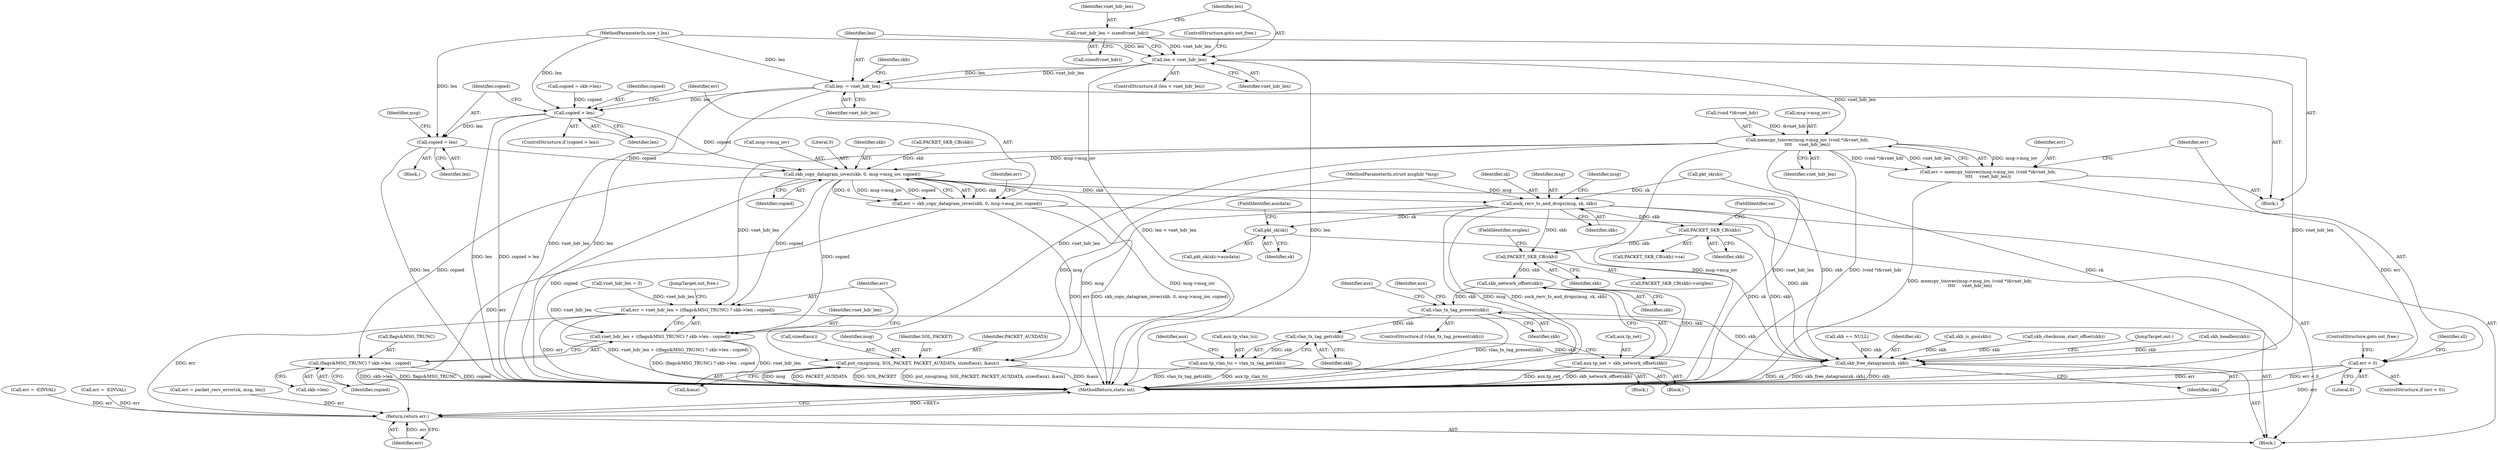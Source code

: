 digraph "0_linux_13fcb7bd322164c67926ffe272846d4860196dc6@API" {
"1000197" [label="(Call,vnet_hdr_len = sizeof(vnet_hdr))"];
"1000202" [label="(Call,len < vnet_hdr_len)"];
"1000206" [label="(Call,len -= vnet_hdr_len)"];
"1000362" [label="(Call,copied > len)"];
"1000366" [label="(Call,copied = len)"];
"1000376" [label="(Call,skb_copy_datagram_iovec(skb, 0, msg->msg_iov, copied))"];
"1000374" [label="(Call,err = skb_copy_datagram_iovec(skb, 0, msg->msg_iov, copied))"];
"1000507" [label="(Return,return err;)"];
"1000386" [label="(Call,sock_recv_ts_and_drops(msg, sk, skb))"];
"1000400" [label="(Call,PACKET_SKB_CB(skb))"];
"1000434" [label="(Call,PACKET_SKB_CB(skb))"];
"1000453" [label="(Call,skb_network_offset(skb))"];
"1000449" [label="(Call,aux.tp_net = skb_network_offset(skb))"];
"1000456" [label="(Call,vlan_tx_tag_present(skb))"];
"1000463" [label="(Call,vlan_tx_tag_get(skb))"];
"1000459" [label="(Call,aux.tp_vlan_tci = vlan_tx_tag_get(skb))"];
"1000503" [label="(Call,skb_free_datagram(sk, skb))"];
"1000408" [label="(Call,pkt_sk(sk))"];
"1000482" [label="(Call,put_cmsg(msg, SOL_PACKET, PACKET_AUXDATA, sizeof(aux), &aux))"];
"1000490" [label="(Call,err = vnet_hdr_len + ((flags&MSG_TRUNC) ? skb->len : copied))"];
"1000492" [label="(Call,vnet_hdr_len + ((flags&MSG_TRUNC) ? skb->len : copied))"];
"1000494" [label="(Call,(flags&MSG_TRUNC) ? skb->len : copied)"];
"1000320" [label="(Call,memcpy_toiovec(msg->msg_iov, (void *)&vnet_hdr,\n\t\t\t\t     vnet_hdr_len))"];
"1000318" [label="(Call,err = memcpy_toiovec(msg->msg_iov, (void *)&vnet_hdr,\n\t\t\t\t     vnet_hdr_len))"];
"1000330" [label="(Call,err < 0)"];
"1000328" [label="(Identifier,vnet_hdr_len)"];
"1000436" [label="(FieldIdentifier,origlen)"];
"1000486" [label="(Call,sizeof(aux))"];
"1000331" [label="(Identifier,err)"];
"1000453" [label="(Call,skb_network_offset(skb))"];
"1000402" [label="(FieldIdentifier,sa)"];
"1000329" [label="(ControlStructure,if (err < 0))"];
"1000384" [label="(Identifier,err)"];
"1000208" [label="(Identifier,vnet_hdr_len)"];
"1000494" [label="(Call,(flags&MSG_TRUNC) ? skb->len : copied)"];
"1000490" [label="(Call,err = vnet_hdr_len + ((flags&MSG_TRUNC) ? skb->len : copied))"];
"1000162" [label="(Call,err = packet_recv_error(sk, msg, len))"];
"1000375" [label="(Identifier,err)"];
"1000434" [label="(Call,PACKET_SKB_CB(skb))"];
"1000197" [label="(Call,vnet_hdr_len = sizeof(vnet_hdr))"];
"1000180" [label="(Call,skb == NULL)"];
"1000111" [label="(MethodParameterIn,struct msghdr *msg)"];
"1000407" [label="(Call,pkt_sk(sk)->auxdata)"];
"1000435" [label="(Identifier,skb)"];
"1000504" [label="(Identifier,sk)"];
"1000356" [label="(Call,copied = skb->len)"];
"1000366" [label="(Call,copied = len)"];
"1000201" [label="(ControlStructure,if (len < vnet_hdr_len))"];
"1000460" [label="(Call,aux.tp_vlan_tci)"];
"1000210" [label="(Call,skb_is_gso(skb))"];
"1000401" [label="(Identifier,skb)"];
"1000204" [label="(Identifier,vnet_hdr_len)"];
"1000114" [label="(Block,)"];
"1000371" [label="(Identifier,msg)"];
"1000186" [label="(Call,pkt_sk(sk))"];
"1000458" [label="(Block,)"];
"1000318" [label="(Call,err = memcpy_toiovec(msg->msg_iov, (void *)&vnet_hdr,\n\t\t\t\t     vnet_hdr_len))"];
"1000386" [label="(Call,sock_recv_ts_and_drops(msg, sk, skb))"];
"1000193" [label="(Call,err = -EINVAL)"];
"1000501" [label="(Identifier,copied)"];
"1000456" [label="(Call,vlan_tx_tag_present(skb))"];
"1000449" [label="(Call,aux.tp_net = skb_network_offset(skb))"];
"1000408" [label="(Call,pkt_sk(sk))"];
"1000455" [label="(ControlStructure,if (vlan_tx_tag_present(skb)))"];
"1000309" [label="(Call,skb_checksum_start_offset(skb))"];
"1000361" [label="(ControlStructure,if (copied > len))"];
"1000459" [label="(Call,aux.tp_vlan_tci = vlan_tx_tag_get(skb))"];
"1000467" [label="(Identifier,aux)"];
"1000199" [label="(Call,sizeof(vnet_hdr))"];
"1000410" [label="(FieldIdentifier,auxdata)"];
"1000450" [label="(Call,aux.tp_net)"];
"1000463" [label="(Call,vlan_tx_tag_get(skb))"];
"1000483" [label="(Identifier,msg)"];
"1000484" [label="(Identifier,SOL_PACKET)"];
"1000461" [label="(Identifier,aux)"];
"1000129" [label="(Call,err = -EINVAL)"];
"1000376" [label="(Call,skb_copy_datagram_iovec(skb, 0, msg->msg_iov, copied))"];
"1000112" [label="(MethodParameterIn,size_t len)"];
"1000387" [label="(Identifier,msg)"];
"1000126" [label="(Call,vnet_hdr_len = 0)"];
"1000508" [label="(Identifier,err)"];
"1000321" [label="(Call,msg->msg_iov)"];
"1000324" [label="(Call,(void *)&vnet_hdr)"];
"1000502" [label="(JumpTarget,out_free:)"];
"1000457" [label="(Identifier,skb)"];
"1000211" [label="(Identifier,skb)"];
"1000189" [label="(Block,)"];
"1000389" [label="(Identifier,skb)"];
"1000392" [label="(Identifier,msg)"];
"1000485" [label="(Identifier,PACKET_AUXDATA)"];
"1000379" [label="(Call,msg->msg_iov)"];
"1000498" [label="(Call,skb->len)"];
"1000335" [label="(Identifier,sll)"];
"1000202" [label="(Call,len < vnet_hdr_len)"];
"1000203" [label="(Identifier,len)"];
"1000388" [label="(Identifier,sk)"];
"1000409" [label="(Identifier,sk)"];
"1000333" [label="(ControlStructure,goto out_free;)"];
"1000198" [label="(Identifier,vnet_hdr_len)"];
"1000399" [label="(Call,PACKET_SKB_CB(skb)->sa)"];
"1000474" [label="(Identifier,aux)"];
"1000374" [label="(Call,err = skb_copy_datagram_iovec(skb, 0, msg->msg_iov, copied))"];
"1000482" [label="(Call,put_cmsg(msg, SOL_PACKET, PACKET_AUXDATA, sizeof(aux), &aux))"];
"1000365" [label="(Block,)"];
"1000319" [label="(Identifier,err)"];
"1000378" [label="(Literal,0)"];
"1000433" [label="(Call,PACKET_SKB_CB(skb)->origlen)"];
"1000332" [label="(Literal,0)"];
"1000382" [label="(Identifier,copied)"];
"1000400" [label="(Call,PACKET_SKB_CB(skb))"];
"1000506" [label="(JumpTarget,out:)"];
"1000464" [label="(Identifier,skb)"];
"1000492" [label="(Call,vnet_hdr_len + ((flags&MSG_TRUNC) ? skb->len : copied))"];
"1000505" [label="(Identifier,skb)"];
"1000330" [label="(Call,err < 0)"];
"1000495" [label="(Call,flags&MSG_TRUNC)"];
"1000411" [label="(Block,)"];
"1000206" [label="(Call,len -= vnet_hdr_len)"];
"1000491" [label="(Identifier,err)"];
"1000454" [label="(Identifier,skb)"];
"1000493" [label="(Identifier,vnet_hdr_len)"];
"1000205" [label="(ControlStructure,goto out_free;)"];
"1000377" [label="(Identifier,skb)"];
"1000367" [label="(Identifier,copied)"];
"1000509" [label="(MethodReturn,static int)"];
"1000488" [label="(Call,&aux)"];
"1000207" [label="(Identifier,len)"];
"1000368" [label="(Identifier,len)"];
"1000364" [label="(Identifier,len)"];
"1000320" [label="(Call,memcpy_toiovec(msg->msg_iov, (void *)&vnet_hdr,\n\t\t\t\t     vnet_hdr_len))"];
"1000507" [label="(Return,return err;)"];
"1000362" [label="(Call,copied > len)"];
"1000339" [label="(Call,PACKET_SKB_CB(skb))"];
"1000503" [label="(Call,skb_free_datagram(sk, skb))"];
"1000363" [label="(Identifier,copied)"];
"1000222" [label="(Call,skb_headlen(skb))"];
"1000197" -> "1000189"  [label="AST: "];
"1000197" -> "1000199"  [label="CFG: "];
"1000198" -> "1000197"  [label="AST: "];
"1000199" -> "1000197"  [label="AST: "];
"1000203" -> "1000197"  [label="CFG: "];
"1000197" -> "1000202"  [label="DDG: vnet_hdr_len"];
"1000202" -> "1000201"  [label="AST: "];
"1000202" -> "1000204"  [label="CFG: "];
"1000203" -> "1000202"  [label="AST: "];
"1000204" -> "1000202"  [label="AST: "];
"1000205" -> "1000202"  [label="CFG: "];
"1000207" -> "1000202"  [label="CFG: "];
"1000202" -> "1000509"  [label="DDG: len"];
"1000202" -> "1000509"  [label="DDG: vnet_hdr_len"];
"1000202" -> "1000509"  [label="DDG: len < vnet_hdr_len"];
"1000112" -> "1000202"  [label="DDG: len"];
"1000202" -> "1000206"  [label="DDG: vnet_hdr_len"];
"1000202" -> "1000206"  [label="DDG: len"];
"1000202" -> "1000320"  [label="DDG: vnet_hdr_len"];
"1000206" -> "1000189"  [label="AST: "];
"1000206" -> "1000208"  [label="CFG: "];
"1000207" -> "1000206"  [label="AST: "];
"1000208" -> "1000206"  [label="AST: "];
"1000211" -> "1000206"  [label="CFG: "];
"1000206" -> "1000509"  [label="DDG: vnet_hdr_len"];
"1000206" -> "1000509"  [label="DDG: len"];
"1000112" -> "1000206"  [label="DDG: len"];
"1000206" -> "1000362"  [label="DDG: len"];
"1000362" -> "1000361"  [label="AST: "];
"1000362" -> "1000364"  [label="CFG: "];
"1000363" -> "1000362"  [label="AST: "];
"1000364" -> "1000362"  [label="AST: "];
"1000367" -> "1000362"  [label="CFG: "];
"1000375" -> "1000362"  [label="CFG: "];
"1000362" -> "1000509"  [label="DDG: len"];
"1000362" -> "1000509"  [label="DDG: copied > len"];
"1000356" -> "1000362"  [label="DDG: copied"];
"1000112" -> "1000362"  [label="DDG: len"];
"1000362" -> "1000366"  [label="DDG: len"];
"1000362" -> "1000376"  [label="DDG: copied"];
"1000366" -> "1000365"  [label="AST: "];
"1000366" -> "1000368"  [label="CFG: "];
"1000367" -> "1000366"  [label="AST: "];
"1000368" -> "1000366"  [label="AST: "];
"1000371" -> "1000366"  [label="CFG: "];
"1000366" -> "1000509"  [label="DDG: len"];
"1000112" -> "1000366"  [label="DDG: len"];
"1000366" -> "1000376"  [label="DDG: copied"];
"1000376" -> "1000374"  [label="AST: "];
"1000376" -> "1000382"  [label="CFG: "];
"1000377" -> "1000376"  [label="AST: "];
"1000378" -> "1000376"  [label="AST: "];
"1000379" -> "1000376"  [label="AST: "];
"1000382" -> "1000376"  [label="AST: "];
"1000374" -> "1000376"  [label="CFG: "];
"1000376" -> "1000509"  [label="DDG: msg->msg_iov"];
"1000376" -> "1000509"  [label="DDG: copied"];
"1000376" -> "1000374"  [label="DDG: skb"];
"1000376" -> "1000374"  [label="DDG: 0"];
"1000376" -> "1000374"  [label="DDG: msg->msg_iov"];
"1000376" -> "1000374"  [label="DDG: copied"];
"1000339" -> "1000376"  [label="DDG: skb"];
"1000320" -> "1000376"  [label="DDG: msg->msg_iov"];
"1000376" -> "1000386"  [label="DDG: skb"];
"1000376" -> "1000490"  [label="DDG: copied"];
"1000376" -> "1000492"  [label="DDG: copied"];
"1000376" -> "1000494"  [label="DDG: copied"];
"1000376" -> "1000503"  [label="DDG: skb"];
"1000374" -> "1000114"  [label="AST: "];
"1000375" -> "1000374"  [label="AST: "];
"1000384" -> "1000374"  [label="CFG: "];
"1000374" -> "1000509"  [label="DDG: skb_copy_datagram_iovec(skb, 0, msg->msg_iov, copied)"];
"1000374" -> "1000509"  [label="DDG: err"];
"1000374" -> "1000507"  [label="DDG: err"];
"1000507" -> "1000114"  [label="AST: "];
"1000507" -> "1000508"  [label="CFG: "];
"1000508" -> "1000507"  [label="AST: "];
"1000509" -> "1000507"  [label="CFG: "];
"1000507" -> "1000509"  [label="DDG: <RET>"];
"1000508" -> "1000507"  [label="DDG: err"];
"1000129" -> "1000507"  [label="DDG: err"];
"1000330" -> "1000507"  [label="DDG: err"];
"1000490" -> "1000507"  [label="DDG: err"];
"1000162" -> "1000507"  [label="DDG: err"];
"1000193" -> "1000507"  [label="DDG: err"];
"1000386" -> "1000114"  [label="AST: "];
"1000386" -> "1000389"  [label="CFG: "];
"1000387" -> "1000386"  [label="AST: "];
"1000388" -> "1000386"  [label="AST: "];
"1000389" -> "1000386"  [label="AST: "];
"1000392" -> "1000386"  [label="CFG: "];
"1000386" -> "1000509"  [label="DDG: msg"];
"1000386" -> "1000509"  [label="DDG: sock_recv_ts_and_drops(msg, sk, skb)"];
"1000111" -> "1000386"  [label="DDG: msg"];
"1000186" -> "1000386"  [label="DDG: sk"];
"1000386" -> "1000400"  [label="DDG: skb"];
"1000386" -> "1000408"  [label="DDG: sk"];
"1000386" -> "1000434"  [label="DDG: skb"];
"1000386" -> "1000482"  [label="DDG: msg"];
"1000386" -> "1000503"  [label="DDG: skb"];
"1000400" -> "1000399"  [label="AST: "];
"1000400" -> "1000401"  [label="CFG: "];
"1000401" -> "1000400"  [label="AST: "];
"1000402" -> "1000400"  [label="CFG: "];
"1000400" -> "1000434"  [label="DDG: skb"];
"1000400" -> "1000503"  [label="DDG: skb"];
"1000434" -> "1000433"  [label="AST: "];
"1000434" -> "1000435"  [label="CFG: "];
"1000435" -> "1000434"  [label="AST: "];
"1000436" -> "1000434"  [label="CFG: "];
"1000434" -> "1000453"  [label="DDG: skb"];
"1000453" -> "1000449"  [label="AST: "];
"1000453" -> "1000454"  [label="CFG: "];
"1000454" -> "1000453"  [label="AST: "];
"1000449" -> "1000453"  [label="CFG: "];
"1000453" -> "1000449"  [label="DDG: skb"];
"1000453" -> "1000456"  [label="DDG: skb"];
"1000449" -> "1000411"  [label="AST: "];
"1000450" -> "1000449"  [label="AST: "];
"1000457" -> "1000449"  [label="CFG: "];
"1000449" -> "1000509"  [label="DDG: aux.tp_net"];
"1000449" -> "1000509"  [label="DDG: skb_network_offset(skb)"];
"1000456" -> "1000455"  [label="AST: "];
"1000456" -> "1000457"  [label="CFG: "];
"1000457" -> "1000456"  [label="AST: "];
"1000461" -> "1000456"  [label="CFG: "];
"1000474" -> "1000456"  [label="CFG: "];
"1000456" -> "1000509"  [label="DDG: vlan_tx_tag_present(skb)"];
"1000456" -> "1000463"  [label="DDG: skb"];
"1000456" -> "1000503"  [label="DDG: skb"];
"1000463" -> "1000459"  [label="AST: "];
"1000463" -> "1000464"  [label="CFG: "];
"1000464" -> "1000463"  [label="AST: "];
"1000459" -> "1000463"  [label="CFG: "];
"1000463" -> "1000459"  [label="DDG: skb"];
"1000463" -> "1000503"  [label="DDG: skb"];
"1000459" -> "1000458"  [label="AST: "];
"1000460" -> "1000459"  [label="AST: "];
"1000467" -> "1000459"  [label="CFG: "];
"1000459" -> "1000509"  [label="DDG: aux.tp_vlan_tci"];
"1000459" -> "1000509"  [label="DDG: vlan_tx_tag_get(skb)"];
"1000503" -> "1000114"  [label="AST: "];
"1000503" -> "1000505"  [label="CFG: "];
"1000504" -> "1000503"  [label="AST: "];
"1000505" -> "1000503"  [label="AST: "];
"1000506" -> "1000503"  [label="CFG: "];
"1000503" -> "1000509"  [label="DDG: skb_free_datagram(sk, skb)"];
"1000503" -> "1000509"  [label="DDG: skb"];
"1000503" -> "1000509"  [label="DDG: sk"];
"1000186" -> "1000503"  [label="DDG: sk"];
"1000408" -> "1000503"  [label="DDG: sk"];
"1000309" -> "1000503"  [label="DDG: skb"];
"1000222" -> "1000503"  [label="DDG: skb"];
"1000180" -> "1000503"  [label="DDG: skb"];
"1000210" -> "1000503"  [label="DDG: skb"];
"1000408" -> "1000407"  [label="AST: "];
"1000408" -> "1000409"  [label="CFG: "];
"1000409" -> "1000408"  [label="AST: "];
"1000410" -> "1000408"  [label="CFG: "];
"1000482" -> "1000411"  [label="AST: "];
"1000482" -> "1000488"  [label="CFG: "];
"1000483" -> "1000482"  [label="AST: "];
"1000484" -> "1000482"  [label="AST: "];
"1000485" -> "1000482"  [label="AST: "];
"1000486" -> "1000482"  [label="AST: "];
"1000488" -> "1000482"  [label="AST: "];
"1000491" -> "1000482"  [label="CFG: "];
"1000482" -> "1000509"  [label="DDG: &aux"];
"1000482" -> "1000509"  [label="DDG: msg"];
"1000482" -> "1000509"  [label="DDG: PACKET_AUXDATA"];
"1000482" -> "1000509"  [label="DDG: SOL_PACKET"];
"1000482" -> "1000509"  [label="DDG: put_cmsg(msg, SOL_PACKET, PACKET_AUXDATA, sizeof(aux), &aux)"];
"1000111" -> "1000482"  [label="DDG: msg"];
"1000490" -> "1000114"  [label="AST: "];
"1000490" -> "1000492"  [label="CFG: "];
"1000491" -> "1000490"  [label="AST: "];
"1000492" -> "1000490"  [label="AST: "];
"1000502" -> "1000490"  [label="CFG: "];
"1000490" -> "1000509"  [label="DDG: err"];
"1000490" -> "1000509"  [label="DDG: vnet_hdr_len + ((flags&MSG_TRUNC) ? skb->len : copied)"];
"1000320" -> "1000490"  [label="DDG: vnet_hdr_len"];
"1000126" -> "1000490"  [label="DDG: vnet_hdr_len"];
"1000492" -> "1000494"  [label="CFG: "];
"1000493" -> "1000492"  [label="AST: "];
"1000494" -> "1000492"  [label="AST: "];
"1000492" -> "1000509"  [label="DDG: (flags&MSG_TRUNC) ? skb->len : copied"];
"1000492" -> "1000509"  [label="DDG: vnet_hdr_len"];
"1000320" -> "1000492"  [label="DDG: vnet_hdr_len"];
"1000126" -> "1000492"  [label="DDG: vnet_hdr_len"];
"1000494" -> "1000498"  [label="CFG: "];
"1000494" -> "1000501"  [label="CFG: "];
"1000495" -> "1000494"  [label="AST: "];
"1000498" -> "1000494"  [label="AST: "];
"1000501" -> "1000494"  [label="AST: "];
"1000494" -> "1000509"  [label="DDG: skb->len"];
"1000494" -> "1000509"  [label="DDG: flags&MSG_TRUNC"];
"1000494" -> "1000509"  [label="DDG: copied"];
"1000320" -> "1000318"  [label="AST: "];
"1000320" -> "1000328"  [label="CFG: "];
"1000321" -> "1000320"  [label="AST: "];
"1000324" -> "1000320"  [label="AST: "];
"1000328" -> "1000320"  [label="AST: "];
"1000318" -> "1000320"  [label="CFG: "];
"1000320" -> "1000509"  [label="DDG: vnet_hdr_len"];
"1000320" -> "1000509"  [label="DDG: (void *)&vnet_hdr"];
"1000320" -> "1000509"  [label="DDG: msg->msg_iov"];
"1000320" -> "1000318"  [label="DDG: msg->msg_iov"];
"1000320" -> "1000318"  [label="DDG: (void *)&vnet_hdr"];
"1000320" -> "1000318"  [label="DDG: vnet_hdr_len"];
"1000324" -> "1000320"  [label="DDG: &vnet_hdr"];
"1000318" -> "1000189"  [label="AST: "];
"1000319" -> "1000318"  [label="AST: "];
"1000331" -> "1000318"  [label="CFG: "];
"1000318" -> "1000509"  [label="DDG: memcpy_toiovec(msg->msg_iov, (void *)&vnet_hdr,\n\t\t\t\t     vnet_hdr_len)"];
"1000318" -> "1000330"  [label="DDG: err"];
"1000330" -> "1000329"  [label="AST: "];
"1000330" -> "1000332"  [label="CFG: "];
"1000331" -> "1000330"  [label="AST: "];
"1000332" -> "1000330"  [label="AST: "];
"1000333" -> "1000330"  [label="CFG: "];
"1000335" -> "1000330"  [label="CFG: "];
"1000330" -> "1000509"  [label="DDG: err"];
"1000330" -> "1000509"  [label="DDG: err < 0"];
}
